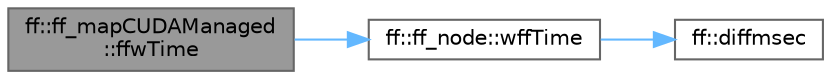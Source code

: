 digraph "ff::ff_mapCUDAManaged::ffwTime"
{
 // LATEX_PDF_SIZE
  bgcolor="transparent";
  edge [fontname=Helvetica,fontsize=10,labelfontname=Helvetica,labelfontsize=10];
  node [fontname=Helvetica,fontsize=10,shape=box,height=0.2,width=0.4];
  rankdir="LR";
  Node1 [id="Node000001",label="ff::ff_mapCUDAManaged\l::ffwTime",height=0.2,width=0.4,color="gray40", fillcolor="grey60", style="filled", fontcolor="black",tooltip=" "];
  Node1 -> Node2 [id="edge1_Node000001_Node000002",color="steelblue1",style="solid",tooltip=" "];
  Node2 [id="Node000002",label="ff::ff_node::wffTime",height=0.2,width=0.4,color="grey40", fillcolor="white", style="filled",URL="$classff_1_1ff__node.html#aa3eaacc8f4f13e976d1214f23a14afb8",tooltip="Misure ff_node::svc execution time"];
  Node2 -> Node3 [id="edge2_Node000002_Node000003",color="steelblue1",style="solid",tooltip=" "];
  Node3 [id="Node000003",label="ff::diffmsec",height=0.2,width=0.4,color="grey40", fillcolor="white", style="filled",URL="$namespaceff.html#aa63478dacf4600111e04897c1e072d9c",tooltip=" "];
}
